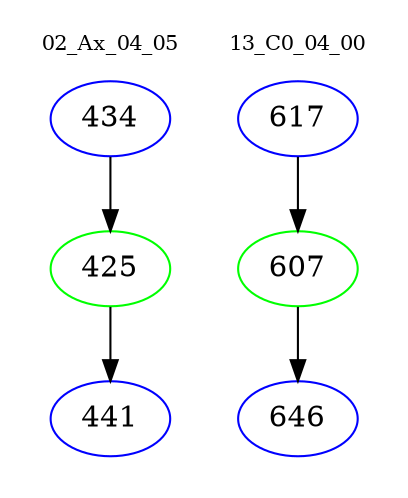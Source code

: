 digraph{
subgraph cluster_0 {
color = white
label = "02_Ax_04_05";
fontsize=10;
T0_434 [label="434", color="blue"]
T0_434 -> T0_425 [color="black"]
T0_425 [label="425", color="green"]
T0_425 -> T0_441 [color="black"]
T0_441 [label="441", color="blue"]
}
subgraph cluster_1 {
color = white
label = "13_C0_04_00";
fontsize=10;
T1_617 [label="617", color="blue"]
T1_617 -> T1_607 [color="black"]
T1_607 [label="607", color="green"]
T1_607 -> T1_646 [color="black"]
T1_646 [label="646", color="blue"]
}
}
